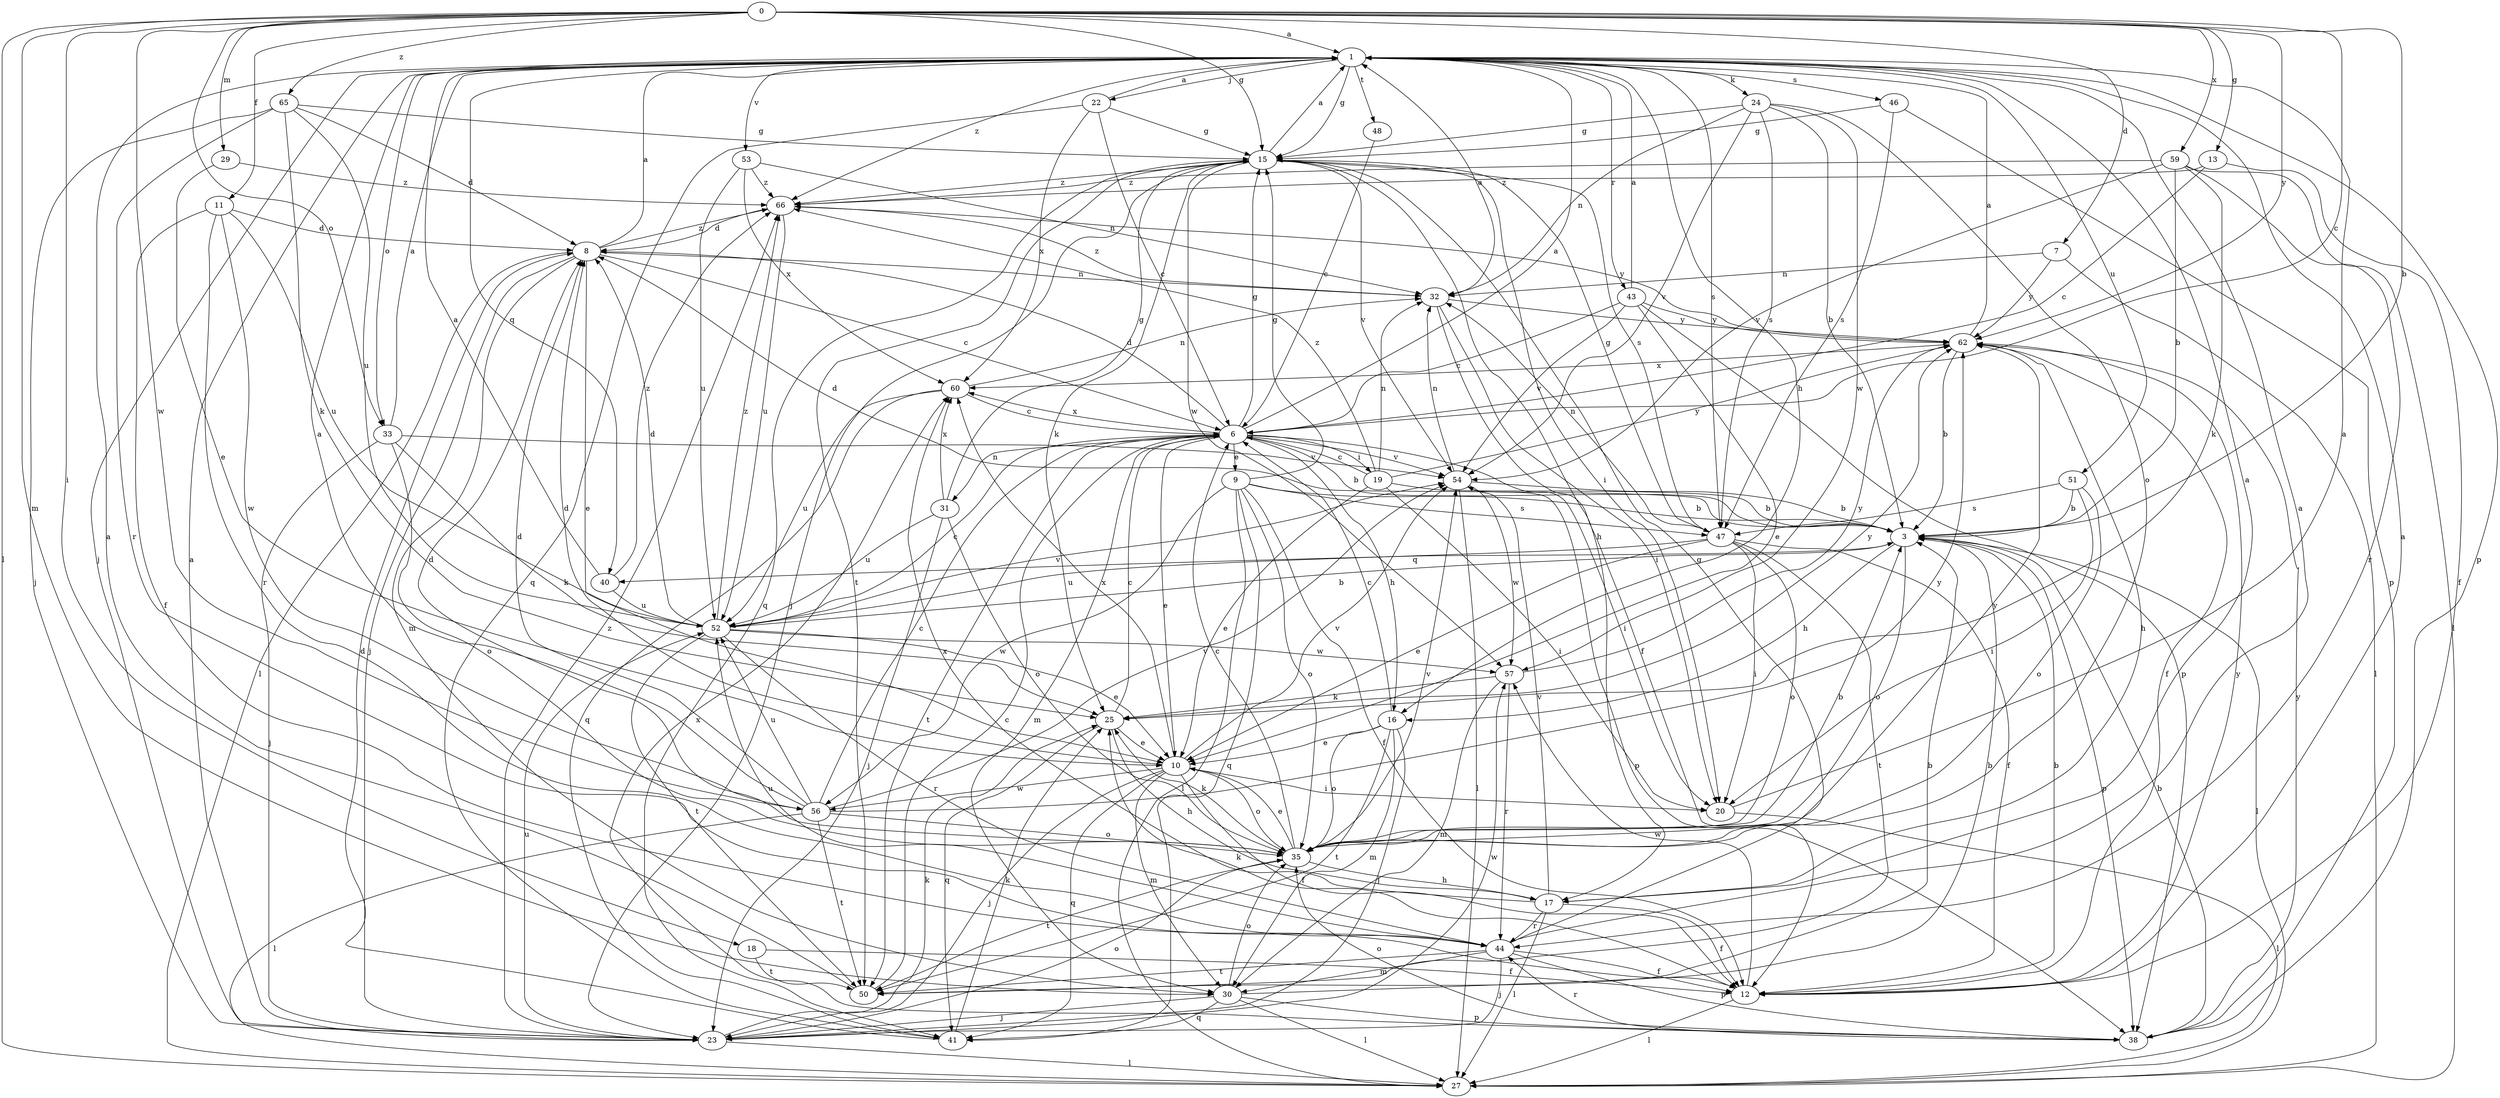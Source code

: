 strict digraph  {
0;
1;
3;
6;
7;
8;
9;
10;
11;
12;
13;
15;
16;
17;
18;
19;
20;
22;
23;
24;
25;
27;
29;
30;
31;
32;
33;
35;
38;
40;
41;
43;
44;
46;
47;
48;
50;
51;
52;
53;
54;
56;
57;
59;
60;
62;
65;
66;
0 -> 1  [label=a];
0 -> 3  [label=b];
0 -> 6  [label=c];
0 -> 7  [label=d];
0 -> 11  [label=f];
0 -> 13  [label=g];
0 -> 15  [label=g];
0 -> 18  [label=i];
0 -> 27  [label=l];
0 -> 29  [label=m];
0 -> 30  [label=m];
0 -> 33  [label=o];
0 -> 56  [label=w];
0 -> 59  [label=x];
0 -> 62  [label=y];
0 -> 65  [label=z];
1 -> 15  [label=g];
1 -> 16  [label=h];
1 -> 22  [label=j];
1 -> 23  [label=j];
1 -> 24  [label=k];
1 -> 33  [label=o];
1 -> 38  [label=p];
1 -> 40  [label=q];
1 -> 43  [label=r];
1 -> 46  [label=s];
1 -> 47  [label=s];
1 -> 48  [label=t];
1 -> 51  [label=u];
1 -> 53  [label=v];
1 -> 66  [label=z];
3 -> 8  [label=d];
3 -> 16  [label=h];
3 -> 27  [label=l];
3 -> 35  [label=o];
3 -> 38  [label=p];
3 -> 40  [label=q];
6 -> 1  [label=a];
6 -> 3  [label=b];
6 -> 8  [label=d];
6 -> 9  [label=e];
6 -> 10  [label=e];
6 -> 15  [label=g];
6 -> 16  [label=h];
6 -> 19  [label=i];
6 -> 20  [label=i];
6 -> 30  [label=m];
6 -> 31  [label=n];
6 -> 50  [label=t];
6 -> 54  [label=v];
6 -> 60  [label=x];
7 -> 27  [label=l];
7 -> 32  [label=n];
7 -> 62  [label=y];
8 -> 1  [label=a];
8 -> 6  [label=c];
8 -> 10  [label=e];
8 -> 23  [label=j];
8 -> 27  [label=l];
8 -> 30  [label=m];
8 -> 32  [label=n];
8 -> 66  [label=z];
9 -> 3  [label=b];
9 -> 12  [label=f];
9 -> 15  [label=g];
9 -> 27  [label=l];
9 -> 35  [label=o];
9 -> 41  [label=q];
9 -> 47  [label=s];
9 -> 56  [label=w];
10 -> 8  [label=d];
10 -> 12  [label=f];
10 -> 20  [label=i];
10 -> 23  [label=j];
10 -> 30  [label=m];
10 -> 35  [label=o];
10 -> 41  [label=q];
10 -> 54  [label=v];
10 -> 56  [label=w];
10 -> 60  [label=x];
11 -> 8  [label=d];
11 -> 12  [label=f];
11 -> 44  [label=r];
11 -> 52  [label=u];
11 -> 56  [label=w];
12 -> 1  [label=a];
12 -> 3  [label=b];
12 -> 25  [label=k];
12 -> 27  [label=l];
12 -> 57  [label=w];
12 -> 62  [label=y];
13 -> 6  [label=c];
13 -> 12  [label=f];
13 -> 66  [label=z];
15 -> 1  [label=a];
15 -> 17  [label=h];
15 -> 20  [label=i];
15 -> 23  [label=j];
15 -> 25  [label=k];
15 -> 41  [label=q];
15 -> 47  [label=s];
15 -> 50  [label=t];
15 -> 54  [label=v];
15 -> 57  [label=w];
15 -> 66  [label=z];
16 -> 6  [label=c];
16 -> 10  [label=e];
16 -> 23  [label=j];
16 -> 30  [label=m];
16 -> 35  [label=o];
16 -> 50  [label=t];
17 -> 1  [label=a];
17 -> 12  [label=f];
17 -> 27  [label=l];
17 -> 44  [label=r];
17 -> 54  [label=v];
17 -> 60  [label=x];
18 -> 12  [label=f];
18 -> 50  [label=t];
19 -> 3  [label=b];
19 -> 6  [label=c];
19 -> 10  [label=e];
19 -> 20  [label=i];
19 -> 32  [label=n];
19 -> 62  [label=y];
19 -> 66  [label=z];
20 -> 1  [label=a];
20 -> 27  [label=l];
22 -> 1  [label=a];
22 -> 6  [label=c];
22 -> 15  [label=g];
22 -> 41  [label=q];
22 -> 60  [label=x];
23 -> 1  [label=a];
23 -> 25  [label=k];
23 -> 27  [label=l];
23 -> 35  [label=o];
23 -> 52  [label=u];
23 -> 57  [label=w];
23 -> 66  [label=z];
24 -> 3  [label=b];
24 -> 15  [label=g];
24 -> 32  [label=n];
24 -> 35  [label=o];
24 -> 47  [label=s];
24 -> 54  [label=v];
24 -> 57  [label=w];
25 -> 6  [label=c];
25 -> 10  [label=e];
25 -> 17  [label=h];
25 -> 41  [label=q];
25 -> 62  [label=y];
29 -> 10  [label=e];
29 -> 66  [label=z];
30 -> 3  [label=b];
30 -> 23  [label=j];
30 -> 27  [label=l];
30 -> 35  [label=o];
30 -> 38  [label=p];
30 -> 41  [label=q];
31 -> 15  [label=g];
31 -> 23  [label=j];
31 -> 35  [label=o];
31 -> 52  [label=u];
31 -> 60  [label=x];
32 -> 1  [label=a];
32 -> 12  [label=f];
32 -> 20  [label=i];
32 -> 62  [label=y];
32 -> 66  [label=z];
33 -> 1  [label=a];
33 -> 23  [label=j];
33 -> 25  [label=k];
33 -> 35  [label=o];
33 -> 54  [label=v];
35 -> 3  [label=b];
35 -> 6  [label=c];
35 -> 8  [label=d];
35 -> 10  [label=e];
35 -> 17  [label=h];
35 -> 25  [label=k];
35 -> 50  [label=t];
35 -> 54  [label=v];
35 -> 62  [label=y];
38 -> 3  [label=b];
38 -> 35  [label=o];
38 -> 44  [label=r];
38 -> 60  [label=x];
38 -> 62  [label=y];
40 -> 1  [label=a];
40 -> 52  [label=u];
40 -> 66  [label=z];
41 -> 8  [label=d];
41 -> 25  [label=k];
43 -> 1  [label=a];
43 -> 6  [label=c];
43 -> 10  [label=e];
43 -> 38  [label=p];
43 -> 54  [label=v];
43 -> 62  [label=y];
44 -> 1  [label=a];
44 -> 12  [label=f];
44 -> 15  [label=g];
44 -> 23  [label=j];
44 -> 30  [label=m];
44 -> 38  [label=p];
44 -> 50  [label=t];
44 -> 52  [label=u];
46 -> 15  [label=g];
46 -> 38  [label=p];
46 -> 47  [label=s];
47 -> 10  [label=e];
47 -> 12  [label=f];
47 -> 15  [label=g];
47 -> 20  [label=i];
47 -> 32  [label=n];
47 -> 35  [label=o];
47 -> 50  [label=t];
47 -> 52  [label=u];
48 -> 6  [label=c];
50 -> 1  [label=a];
50 -> 3  [label=b];
50 -> 6  [label=c];
51 -> 3  [label=b];
51 -> 20  [label=i];
51 -> 35  [label=o];
51 -> 47  [label=s];
52 -> 3  [label=b];
52 -> 6  [label=c];
52 -> 8  [label=d];
52 -> 10  [label=e];
52 -> 44  [label=r];
52 -> 50  [label=t];
52 -> 54  [label=v];
52 -> 57  [label=w];
52 -> 66  [label=z];
53 -> 32  [label=n];
53 -> 52  [label=u];
53 -> 60  [label=x];
53 -> 66  [label=z];
54 -> 3  [label=b];
54 -> 27  [label=l];
54 -> 32  [label=n];
54 -> 38  [label=p];
54 -> 57  [label=w];
56 -> 1  [label=a];
56 -> 6  [label=c];
56 -> 8  [label=d];
56 -> 27  [label=l];
56 -> 35  [label=o];
56 -> 50  [label=t];
56 -> 52  [label=u];
56 -> 54  [label=v];
56 -> 62  [label=y];
57 -> 25  [label=k];
57 -> 30  [label=m];
57 -> 44  [label=r];
57 -> 62  [label=y];
59 -> 3  [label=b];
59 -> 25  [label=k];
59 -> 27  [label=l];
59 -> 44  [label=r];
59 -> 54  [label=v];
59 -> 66  [label=z];
60 -> 6  [label=c];
60 -> 32  [label=n];
60 -> 41  [label=q];
60 -> 52  [label=u];
62 -> 1  [label=a];
62 -> 3  [label=b];
62 -> 12  [label=f];
62 -> 17  [label=h];
62 -> 60  [label=x];
65 -> 8  [label=d];
65 -> 15  [label=g];
65 -> 23  [label=j];
65 -> 25  [label=k];
65 -> 44  [label=r];
65 -> 52  [label=u];
66 -> 8  [label=d];
66 -> 52  [label=u];
66 -> 62  [label=y];
}
